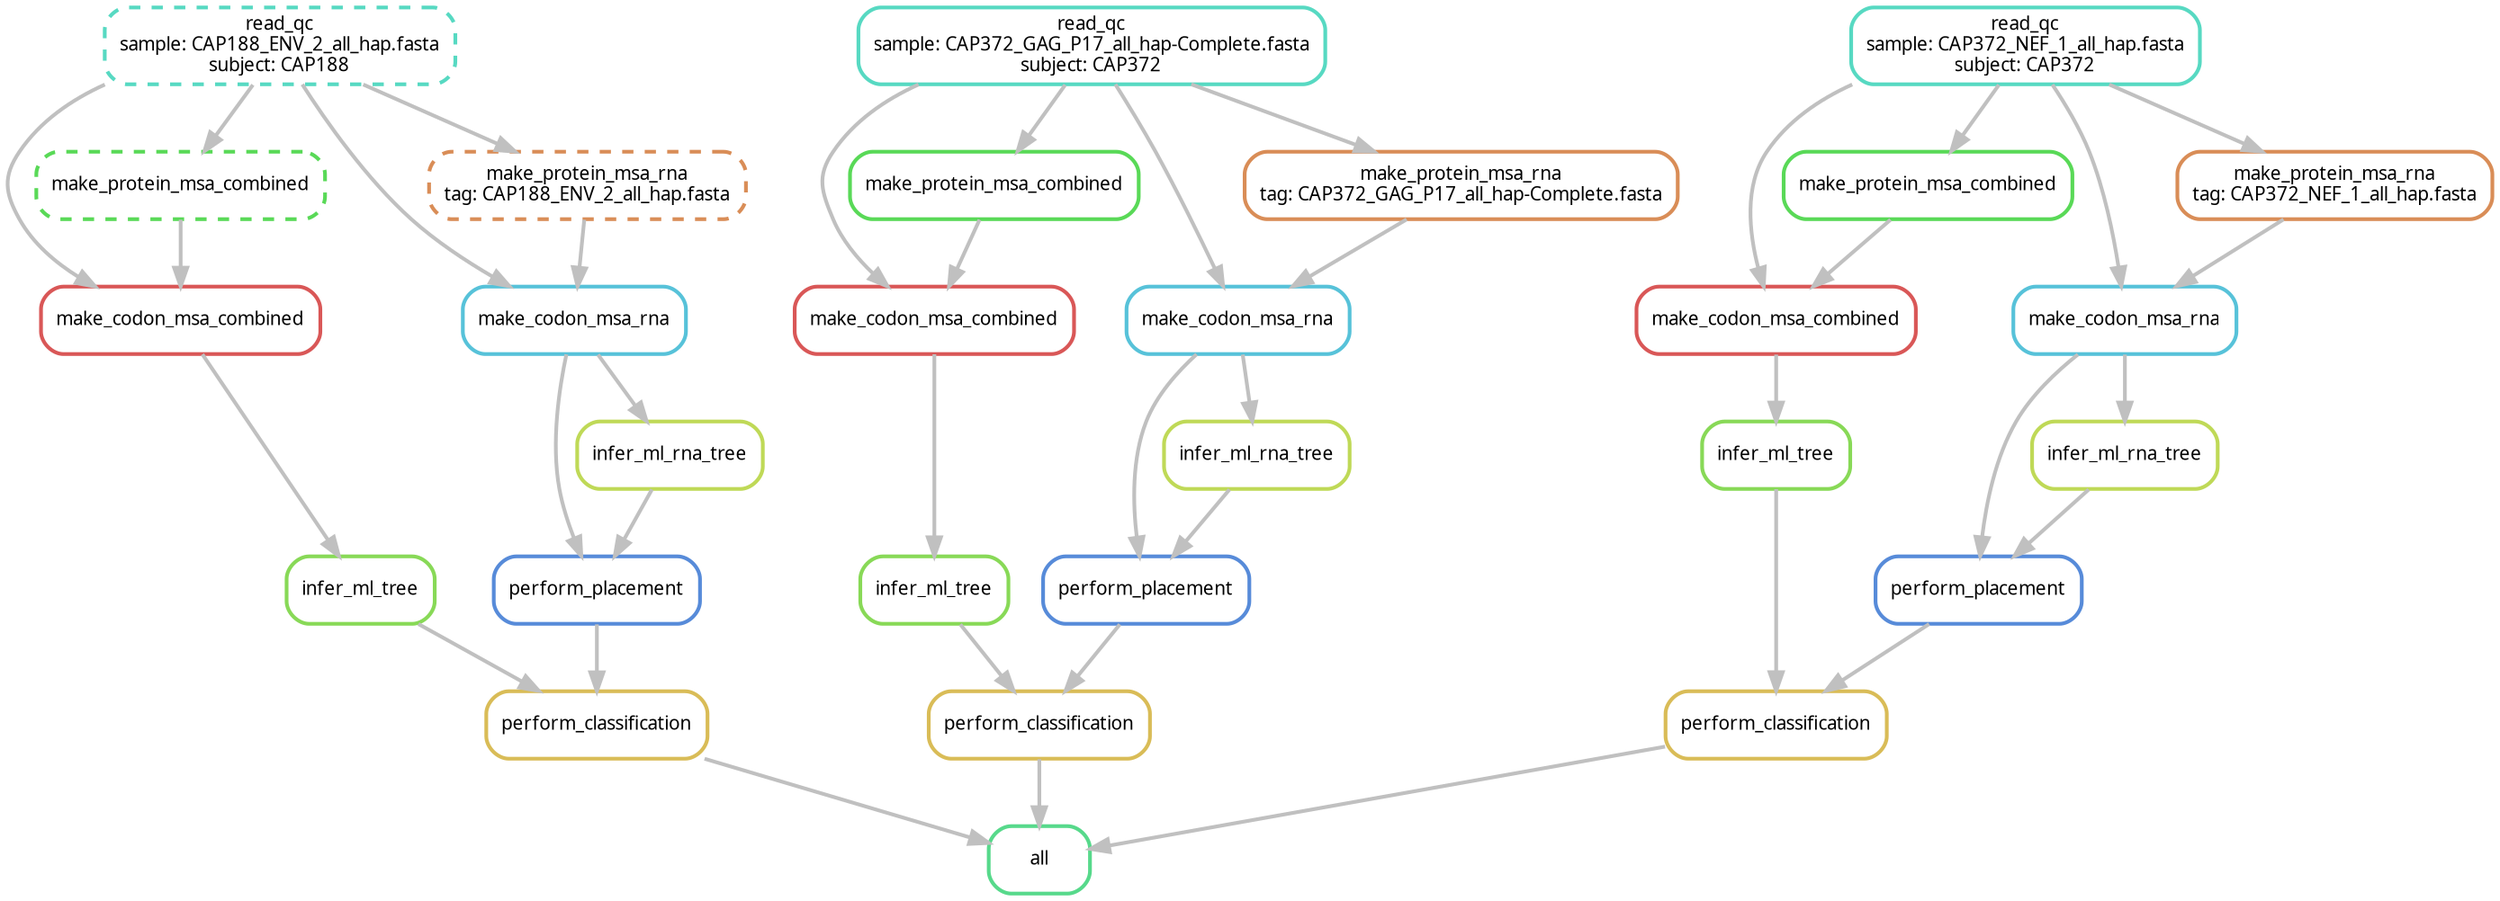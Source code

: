 digraph snakemake_dag {
    graph[bgcolor=white, margin=0];
    node[shape=box, style=rounded, fontname=sans,                 fontsize=10, penwidth=2];
    edge[penwidth=2, color=grey];
	0[label = "all", color = "0.40 0.6 0.85", style="rounded"];
	1[label = "perform_classification", color = "0.13 0.6 0.85", style="rounded"];
	2[label = "infer_ml_tree", color = "0.27 0.6 0.85", style="rounded"];
	3[label = "make_codon_msa_combined", color = "0.00 0.6 0.85", style="rounded"];
	4[label = "make_protein_msa_combined", color = "0.33 0.6 0.85", style="rounded,dashed"];
	5[label = "read_qc\nsample: CAP188_ENV_2_all_hap.fasta\nsubject: CAP188", color = "0.47 0.6 0.85", style="rounded,dashed"];
	6[label = "perform_placement", color = "0.60 0.6 0.85", style="rounded"];
	7[label = "make_codon_msa_rna", color = "0.53 0.6 0.85", style="rounded"];
	8[label = "make_protein_msa_rna\ntag: CAP188_ENV_2_all_hap.fasta", color = "0.07 0.6 0.85", style="rounded,dashed"];
	9[label = "infer_ml_rna_tree", color = "0.20 0.6 0.85", style="rounded"];
	10[label = "perform_classification", color = "0.13 0.6 0.85", style="rounded"];
	11[label = "infer_ml_tree", color = "0.27 0.6 0.85", style="rounded"];
	12[label = "make_codon_msa_combined", color = "0.00 0.6 0.85", style="rounded"];
	13[label = "make_protein_msa_combined", color = "0.33 0.6 0.85", style="rounded"];
	14[label = "read_qc\nsample: CAP372_GAG_P17_all_hap-Complete.fasta\nsubject: CAP372", color = "0.47 0.6 0.85", style="rounded"];
	15[label = "perform_placement", color = "0.60 0.6 0.85", style="rounded"];
	16[label = "make_codon_msa_rna", color = "0.53 0.6 0.85", style="rounded"];
	17[label = "make_protein_msa_rna\ntag: CAP372_GAG_P17_all_hap-Complete.fasta", color = "0.07 0.6 0.85", style="rounded"];
	18[label = "infer_ml_rna_tree", color = "0.20 0.6 0.85", style="rounded"];
	19[label = "perform_classification", color = "0.13 0.6 0.85", style="rounded"];
	20[label = "infer_ml_tree", color = "0.27 0.6 0.85", style="rounded"];
	21[label = "make_codon_msa_combined", color = "0.00 0.6 0.85", style="rounded"];
	22[label = "make_protein_msa_combined", color = "0.33 0.6 0.85", style="rounded"];
	23[label = "read_qc\nsample: CAP372_NEF_1_all_hap.fasta\nsubject: CAP372", color = "0.47 0.6 0.85", style="rounded"];
	24[label = "perform_placement", color = "0.60 0.6 0.85", style="rounded"];
	25[label = "make_codon_msa_rna", color = "0.53 0.6 0.85", style="rounded"];
	26[label = "make_protein_msa_rna\ntag: CAP372_NEF_1_all_hap.fasta", color = "0.07 0.6 0.85", style="rounded"];
	27[label = "infer_ml_rna_tree", color = "0.20 0.6 0.85", style="rounded"];
	1 -> 0
	10 -> 0
	19 -> 0
	2 -> 1
	6 -> 1
	3 -> 2
	4 -> 3
	5 -> 3
	5 -> 4
	7 -> 6
	9 -> 6
	8 -> 7
	5 -> 7
	5 -> 8
	7 -> 9
	11 -> 10
	15 -> 10
	12 -> 11
	13 -> 12
	14 -> 12
	14 -> 13
	16 -> 15
	18 -> 15
	17 -> 16
	14 -> 16
	14 -> 17
	16 -> 18
	20 -> 19
	24 -> 19
	21 -> 20
	22 -> 21
	23 -> 21
	23 -> 22
	25 -> 24
	27 -> 24
	26 -> 25
	23 -> 25
	23 -> 26
	25 -> 27
}            
